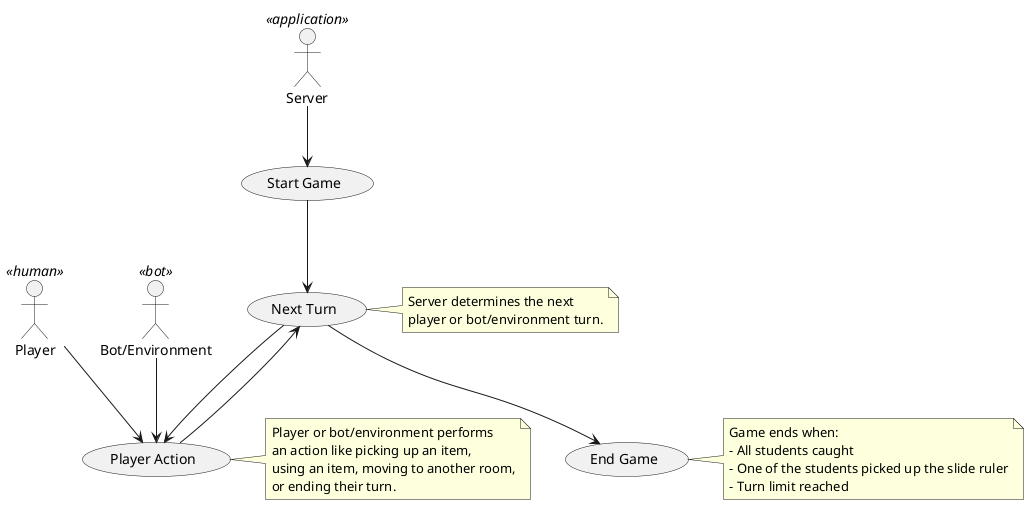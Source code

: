 @startuml
:Server: as Server << application >>
:Player: as Player << human >>
:Bot/Environment: as Bot << bot >>
(Start Game) as (Start)
(Next Turn) as (Next)
(Player Action) as (Action)
(End Game) as (End)

Server --> (Start)
Player --> (Action)
Bot --> (Action)

(Start) --> (Next)
(Next) --> (Action)
(Action) --> (Next)
(Next) --> (End)

note right of (Next)
Server determines the next
player or bot/environment turn.
end note

note right of (Action)
Player or bot/environment performs
an action like picking up an item,
using an item, moving to another room,
or ending their turn.
end note

note right of (End)
Game ends when:
- All students caught
- One of the students picked up the slide ruler
- Turn limit reached
end note

@enduml